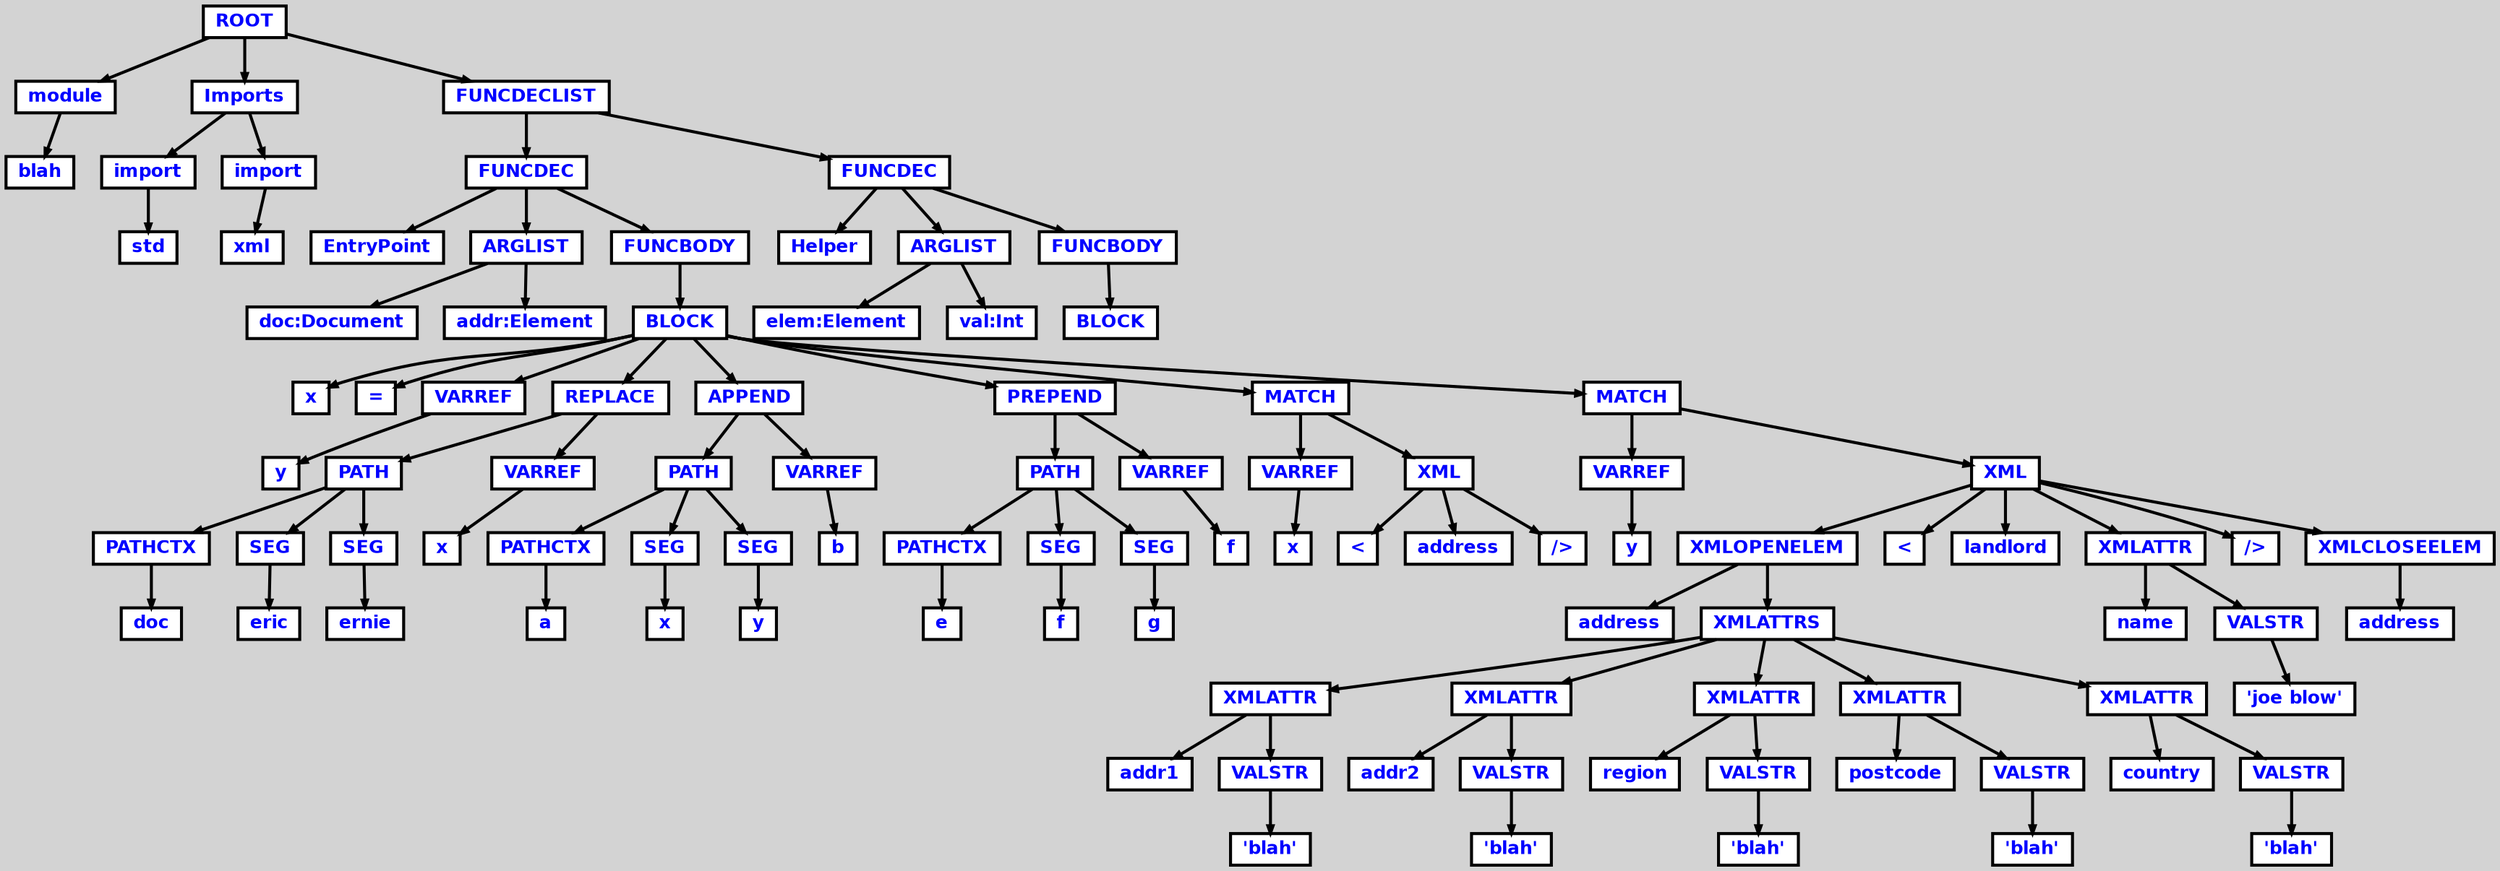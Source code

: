 digraph {

	ordering=out;
	ranksep=.4;
	bgcolor="lightgrey"; node [shape=box, fixedsize=false, fontsize=12, fontname="Helvetica-bold", fontcolor="blue"
		width=.25, height=.25, color="black", fillcolor="white", style="filled, solid, bold"];
	edge [arrowsize=.5, color="black", style="bold"]

  n0 [label="ROOT"];
  n1 [label="module"];
  n1 [label="module"];
  n2 [label="blah"];
  n3 [label="Imports"];
  n3 [label="Imports"];
  n4 [label="import"];
  n4 [label="import"];
  n5 [label="std"];
  n6 [label="import"];
  n6 [label="import"];
  n7 [label="xml"];
  n8 [label="FUNCDECLIST"];
  n8 [label="FUNCDECLIST"];
  n9 [label="FUNCDEC"];
  n9 [label="FUNCDEC"];
  n10 [label="EntryPoint"];
  n11 [label="ARGLIST"];
  n11 [label="ARGLIST"];
  n12 [label="doc:Document"];
  n13 [label="addr:Element"];
  n14 [label="FUNCBODY"];
  n14 [label="FUNCBODY"];
  n15 [label="BLOCK"];
  n15 [label="BLOCK"];
  n16 [label="x"];
  n17 [label="="];
  n18 [label="VARREF"];
  n18 [label="VARREF"];
  n19 [label="y"];
  n20 [label="REPLACE"];
  n20 [label="REPLACE"];
  n21 [label="PATH"];
  n21 [label="PATH"];
  n22 [label="PATHCTX"];
  n22 [label="PATHCTX"];
  n23 [label="doc"];
  n24 [label="SEG"];
  n24 [label="SEG"];
  n25 [label="eric"];
  n26 [label="SEG"];
  n26 [label="SEG"];
  n27 [label="ernie"];
  n28 [label="VARREF"];
  n28 [label="VARREF"];
  n29 [label="x"];
  n30 [label="APPEND"];
  n30 [label="APPEND"];
  n31 [label="PATH"];
  n31 [label="PATH"];
  n32 [label="PATHCTX"];
  n32 [label="PATHCTX"];
  n33 [label="a"];
  n34 [label="SEG"];
  n34 [label="SEG"];
  n35 [label="x"];
  n36 [label="SEG"];
  n36 [label="SEG"];
  n37 [label="y"];
  n38 [label="VARREF"];
  n38 [label="VARREF"];
  n39 [label="b"];
  n40 [label="PREPEND"];
  n40 [label="PREPEND"];
  n41 [label="PATH"];
  n41 [label="PATH"];
  n42 [label="PATHCTX"];
  n42 [label="PATHCTX"];
  n43 [label="e"];
  n44 [label="SEG"];
  n44 [label="SEG"];
  n45 [label="f"];
  n46 [label="SEG"];
  n46 [label="SEG"];
  n47 [label="g"];
  n48 [label="VARREF"];
  n48 [label="VARREF"];
  n49 [label="f"];
  n50 [label="MATCH"];
  n50 [label="MATCH"];
  n51 [label="VARREF"];
  n51 [label="VARREF"];
  n52 [label="x"];
  n53 [label="XML"];
  n53 [label="XML"];
  n54 [label="<"];
  n55 [label="address"];
  n56 [label="/>"];
  n57 [label="MATCH"];
  n57 [label="MATCH"];
  n58 [label="VARREF"];
  n58 [label="VARREF"];
  n59 [label="y"];
  n60 [label="XML"];
  n60 [label="XML"];
  n61 [label="XMLOPENELEM"];
  n61 [label="XMLOPENELEM"];
  n62 [label="address"];
  n63 [label="XMLATTRS"];
  n63 [label="XMLATTRS"];
  n64 [label="XMLATTR"];
  n64 [label="XMLATTR"];
  n65 [label="addr1"];
  n66 [label="VALSTR"];
  n66 [label="VALSTR"];
  n67 [label="'blah'"];
  n68 [label="XMLATTR"];
  n68 [label="XMLATTR"];
  n69 [label="addr2"];
  n70 [label="VALSTR"];
  n70 [label="VALSTR"];
  n71 [label="'blah'"];
  n72 [label="XMLATTR"];
  n72 [label="XMLATTR"];
  n73 [label="region"];
  n74 [label="VALSTR"];
  n74 [label="VALSTR"];
  n75 [label="'blah'"];
  n76 [label="XMLATTR"];
  n76 [label="XMLATTR"];
  n77 [label="postcode"];
  n78 [label="VALSTR"];
  n78 [label="VALSTR"];
  n79 [label="'blah'"];
  n80 [label="XMLATTR"];
  n80 [label="XMLATTR"];
  n81 [label="country"];
  n82 [label="VALSTR"];
  n82 [label="VALSTR"];
  n83 [label="'blah'"];
  n84 [label="<"];
  n85 [label="landlord"];
  n86 [label="XMLATTR"];
  n86 [label="XMLATTR"];
  n87 [label="name"];
  n88 [label="VALSTR"];
  n88 [label="VALSTR"];
  n89 [label="'joe blow'"];
  n90 [label="/>"];
  n91 [label="XMLCLOSEELEM"];
  n91 [label="XMLCLOSEELEM"];
  n92 [label="address"];
  n93 [label="FUNCDEC"];
  n93 [label="FUNCDEC"];
  n94 [label="Helper"];
  n95 [label="ARGLIST"];
  n95 [label="ARGLIST"];
  n96 [label="elem:Element"];
  n97 [label="val:Int"];
  n98 [label="FUNCBODY"];
  n98 [label="FUNCBODY"];
  n99 [label="BLOCK"];

  n0 -> n1 // "ROOT" -> "module"
  n1 -> n2 // "module" -> "blah"
  n0 -> n3 // "ROOT" -> "Imports"
  n3 -> n4 // "Imports" -> "import"
  n4 -> n5 // "import" -> "std"
  n3 -> n6 // "Imports" -> "import"
  n6 -> n7 // "import" -> "xml"
  n0 -> n8 // "ROOT" -> "FUNCDECLIST"
  n8 -> n9 // "FUNCDECLIST" -> "FUNCDEC"
  n9 -> n10 // "FUNCDEC" -> "EntryPoint"
  n9 -> n11 // "FUNCDEC" -> "ARGLIST"
  n11 -> n12 // "ARGLIST" -> "doc:Document"
  n11 -> n13 // "ARGLIST" -> "addr:Element"
  n9 -> n14 // "FUNCDEC" -> "FUNCBODY"
  n14 -> n15 // "FUNCBODY" -> "BLOCK"
  n15 -> n16 // "BLOCK" -> "x"
  n15 -> n17 // "BLOCK" -> "="
  n15 -> n18 // "BLOCK" -> "VARREF"
  n18 -> n19 // "VARREF" -> "y"
  n15 -> n20 // "BLOCK" -> "REPLACE"
  n20 -> n21 // "REPLACE" -> "PATH"
  n21 -> n22 // "PATH" -> "PATHCTX"
  n22 -> n23 // "PATHCTX" -> "doc"
  n21 -> n24 // "PATH" -> "SEG"
  n24 -> n25 // "SEG" -> "eric"
  n21 -> n26 // "PATH" -> "SEG"
  n26 -> n27 // "SEG" -> "ernie"
  n20 -> n28 // "REPLACE" -> "VARREF"
  n28 -> n29 // "VARREF" -> "x"
  n15 -> n30 // "BLOCK" -> "APPEND"
  n30 -> n31 // "APPEND" -> "PATH"
  n31 -> n32 // "PATH" -> "PATHCTX"
  n32 -> n33 // "PATHCTX" -> "a"
  n31 -> n34 // "PATH" -> "SEG"
  n34 -> n35 // "SEG" -> "x"
  n31 -> n36 // "PATH" -> "SEG"
  n36 -> n37 // "SEG" -> "y"
  n30 -> n38 // "APPEND" -> "VARREF"
  n38 -> n39 // "VARREF" -> "b"
  n15 -> n40 // "BLOCK" -> "PREPEND"
  n40 -> n41 // "PREPEND" -> "PATH"
  n41 -> n42 // "PATH" -> "PATHCTX"
  n42 -> n43 // "PATHCTX" -> "e"
  n41 -> n44 // "PATH" -> "SEG"
  n44 -> n45 // "SEG" -> "f"
  n41 -> n46 // "PATH" -> "SEG"
  n46 -> n47 // "SEG" -> "g"
  n40 -> n48 // "PREPEND" -> "VARREF"
  n48 -> n49 // "VARREF" -> "f"
  n15 -> n50 // "BLOCK" -> "MATCH"
  n50 -> n51 // "MATCH" -> "VARREF"
  n51 -> n52 // "VARREF" -> "x"
  n50 -> n53 // "MATCH" -> "XML"
  n53 -> n54 // "XML" -> "<"
  n53 -> n55 // "XML" -> "address"
  n53 -> n56 // "XML" -> "/>"
  n15 -> n57 // "BLOCK" -> "MATCH"
  n57 -> n58 // "MATCH" -> "VARREF"
  n58 -> n59 // "VARREF" -> "y"
  n57 -> n60 // "MATCH" -> "XML"
  n60 -> n61 // "XML" -> "XMLOPENELEM"
  n61 -> n62 // "XMLOPENELEM" -> "address"
  n61 -> n63 // "XMLOPENELEM" -> "XMLATTRS"
  n63 -> n64 // "XMLATTRS" -> "XMLATTR"
  n64 -> n65 // "XMLATTR" -> "addr1"
  n64 -> n66 // "XMLATTR" -> "VALSTR"
  n66 -> n67 // "VALSTR" -> "'blah'"
  n63 -> n68 // "XMLATTRS" -> "XMLATTR"
  n68 -> n69 // "XMLATTR" -> "addr2"
  n68 -> n70 // "XMLATTR" -> "VALSTR"
  n70 -> n71 // "VALSTR" -> "'blah'"
  n63 -> n72 // "XMLATTRS" -> "XMLATTR"
  n72 -> n73 // "XMLATTR" -> "region"
  n72 -> n74 // "XMLATTR" -> "VALSTR"
  n74 -> n75 // "VALSTR" -> "'blah'"
  n63 -> n76 // "XMLATTRS" -> "XMLATTR"
  n76 -> n77 // "XMLATTR" -> "postcode"
  n76 -> n78 // "XMLATTR" -> "VALSTR"
  n78 -> n79 // "VALSTR" -> "'blah'"
  n63 -> n80 // "XMLATTRS" -> "XMLATTR"
  n80 -> n81 // "XMLATTR" -> "country"
  n80 -> n82 // "XMLATTR" -> "VALSTR"
  n82 -> n83 // "VALSTR" -> "'blah'"
  n60 -> n84 // "XML" -> "<"
  n60 -> n85 // "XML" -> "landlord"
  n60 -> n86 // "XML" -> "XMLATTR"
  n86 -> n87 // "XMLATTR" -> "name"
  n86 -> n88 // "XMLATTR" -> "VALSTR"
  n88 -> n89 // "VALSTR" -> "'joe blow'"
  n60 -> n90 // "XML" -> "/>"
  n60 -> n91 // "XML" -> "XMLCLOSEELEM"
  n91 -> n92 // "XMLCLOSEELEM" -> "address"
  n8 -> n93 // "FUNCDECLIST" -> "FUNCDEC"
  n93 -> n94 // "FUNCDEC" -> "Helper"
  n93 -> n95 // "FUNCDEC" -> "ARGLIST"
  n95 -> n96 // "ARGLIST" -> "elem:Element"
  n95 -> n97 // "ARGLIST" -> "val:Int"
  n93 -> n98 // "FUNCDEC" -> "FUNCBODY"
  n98 -> n99 // "FUNCBODY" -> "BLOCK"

}
